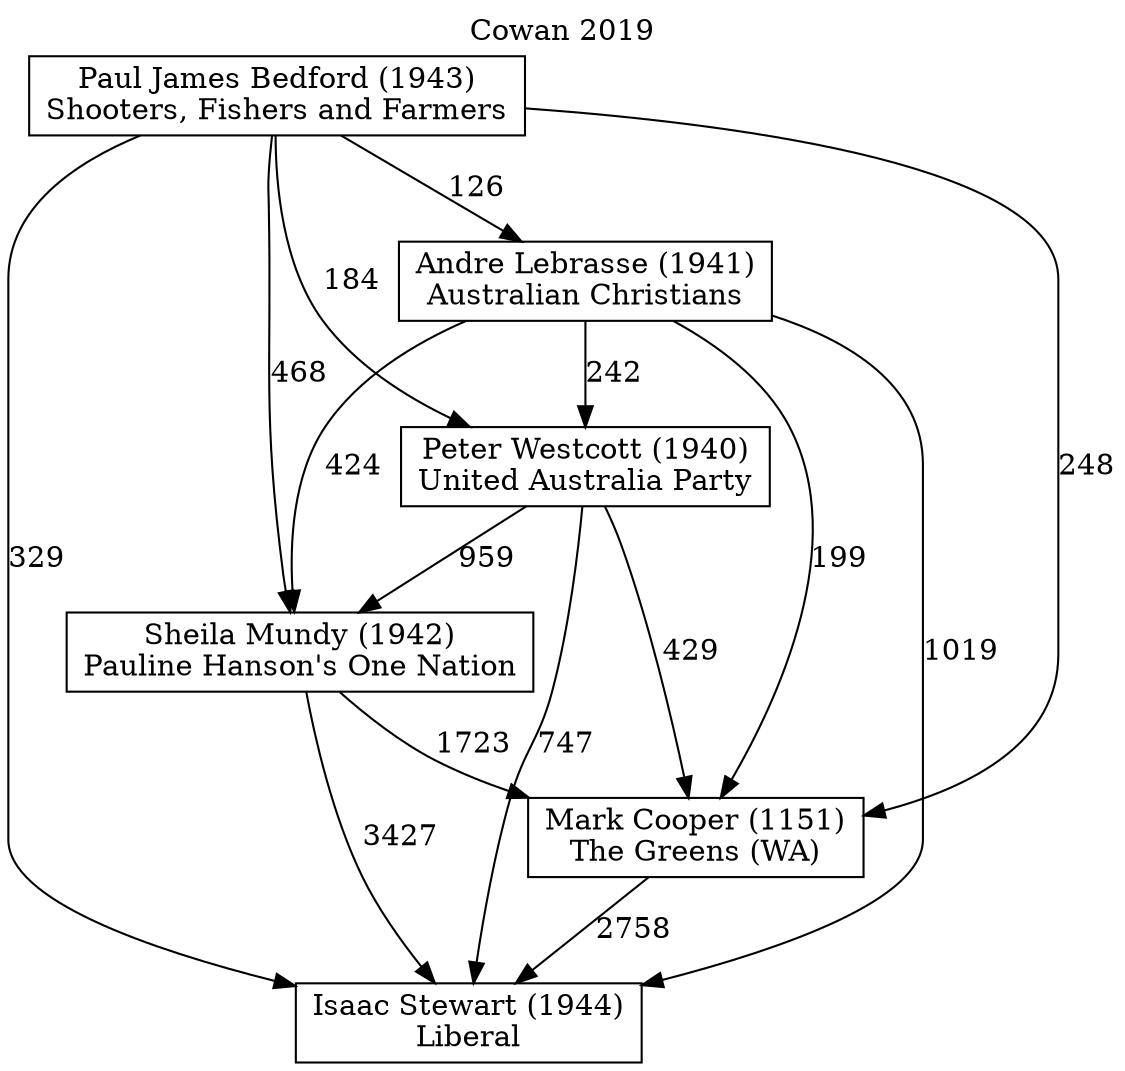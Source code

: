 // House preference flow
digraph "Isaac Stewart (1944)_Cowan_2019" {
	graph [label="Cowan 2019" labelloc=t mclimit=10]
	node [shape=box]
	"Isaac Stewart (1944)" [label="Isaac Stewart (1944)
Liberal"]
	"Mark Cooper (1151)" [label="Mark Cooper (1151)
The Greens (WA)"]
	"Sheila Mundy (1942)" [label="Sheila Mundy (1942)
Pauline Hanson's One Nation"]
	"Peter Westcott (1940)" [label="Peter Westcott (1940)
United Australia Party"]
	"Andre Lebrasse (1941)" [label="Andre Lebrasse (1941)
Australian Christians"]
	"Paul James Bedford (1943)" [label="Paul James Bedford (1943)
Shooters, Fishers and Farmers"]
	"Mark Cooper (1151)" -> "Isaac Stewart (1944)" [label=2758]
	"Sheila Mundy (1942)" -> "Mark Cooper (1151)" [label=1723]
	"Peter Westcott (1940)" -> "Sheila Mundy (1942)" [label=959]
	"Andre Lebrasse (1941)" -> "Peter Westcott (1940)" [label=242]
	"Paul James Bedford (1943)" -> "Andre Lebrasse (1941)" [label=126]
	"Sheila Mundy (1942)" -> "Isaac Stewart (1944)" [label=3427]
	"Peter Westcott (1940)" -> "Isaac Stewart (1944)" [label=747]
	"Andre Lebrasse (1941)" -> "Isaac Stewart (1944)" [label=1019]
	"Paul James Bedford (1943)" -> "Isaac Stewart (1944)" [label=329]
	"Paul James Bedford (1943)" -> "Peter Westcott (1940)" [label=184]
	"Andre Lebrasse (1941)" -> "Sheila Mundy (1942)" [label=424]
	"Paul James Bedford (1943)" -> "Sheila Mundy (1942)" [label=468]
	"Peter Westcott (1940)" -> "Mark Cooper (1151)" [label=429]
	"Andre Lebrasse (1941)" -> "Mark Cooper (1151)" [label=199]
	"Paul James Bedford (1943)" -> "Mark Cooper (1151)" [label=248]
}
